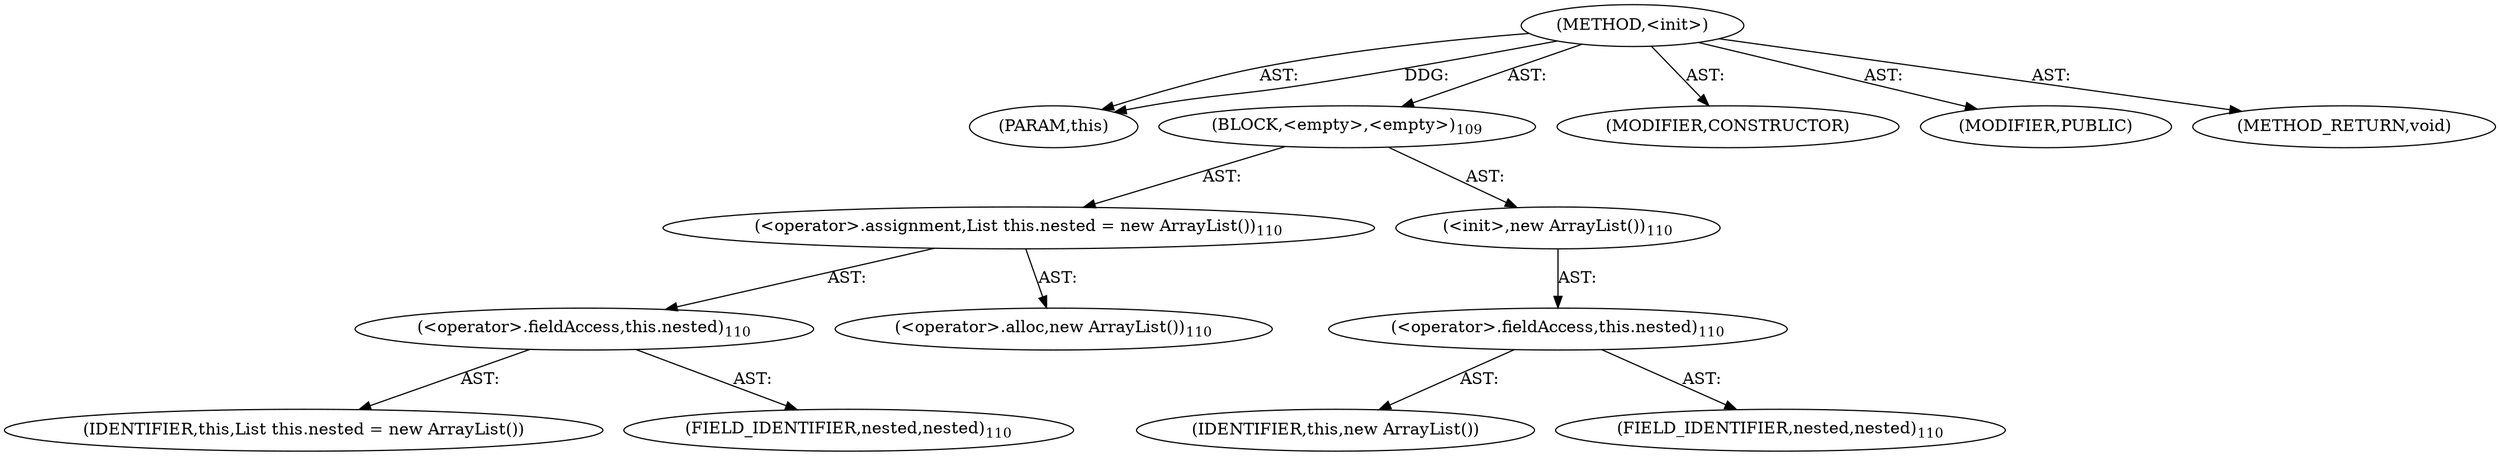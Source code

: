 digraph "&lt;init&gt;" {  
"111669149701" [label = <(METHOD,&lt;init&gt;)> ]
"115964117010" [label = <(PARAM,this)> ]
"25769803786" [label = <(BLOCK,&lt;empty&gt;,&lt;empty&gt;)<SUB>109</SUB>> ]
"30064771109" [label = <(&lt;operator&gt;.assignment,List this.nested = new ArrayList())<SUB>110</SUB>> ]
"30064771110" [label = <(&lt;operator&gt;.fieldAccess,this.nested)<SUB>110</SUB>> ]
"68719476779" [label = <(IDENTIFIER,this,List this.nested = new ArrayList())> ]
"55834574860" [label = <(FIELD_IDENTIFIER,nested,nested)<SUB>110</SUB>> ]
"30064771111" [label = <(&lt;operator&gt;.alloc,new ArrayList())<SUB>110</SUB>> ]
"30064771112" [label = <(&lt;init&gt;,new ArrayList())<SUB>110</SUB>> ]
"30064771113" [label = <(&lt;operator&gt;.fieldAccess,this.nested)<SUB>110</SUB>> ]
"68719476780" [label = <(IDENTIFIER,this,new ArrayList())> ]
"55834574861" [label = <(FIELD_IDENTIFIER,nested,nested)<SUB>110</SUB>> ]
"133143986191" [label = <(MODIFIER,CONSTRUCTOR)> ]
"133143986192" [label = <(MODIFIER,PUBLIC)> ]
"128849018885" [label = <(METHOD_RETURN,void)> ]
  "111669149701" -> "115964117010"  [ label = "AST: "] 
  "111669149701" -> "25769803786"  [ label = "AST: "] 
  "111669149701" -> "133143986191"  [ label = "AST: "] 
  "111669149701" -> "133143986192"  [ label = "AST: "] 
  "111669149701" -> "128849018885"  [ label = "AST: "] 
  "25769803786" -> "30064771109"  [ label = "AST: "] 
  "25769803786" -> "30064771112"  [ label = "AST: "] 
  "30064771109" -> "30064771110"  [ label = "AST: "] 
  "30064771109" -> "30064771111"  [ label = "AST: "] 
  "30064771110" -> "68719476779"  [ label = "AST: "] 
  "30064771110" -> "55834574860"  [ label = "AST: "] 
  "30064771112" -> "30064771113"  [ label = "AST: "] 
  "30064771113" -> "68719476780"  [ label = "AST: "] 
  "30064771113" -> "55834574861"  [ label = "AST: "] 
  "111669149701" -> "115964117010"  [ label = "DDG: "] 
}

